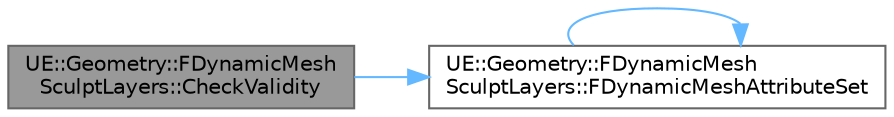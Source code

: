 digraph "UE::Geometry::FDynamicMeshSculptLayers::CheckValidity"
{
 // INTERACTIVE_SVG=YES
 // LATEX_PDF_SIZE
  bgcolor="transparent";
  edge [fontname=Helvetica,fontsize=10,labelfontname=Helvetica,labelfontsize=10];
  node [fontname=Helvetica,fontsize=10,shape=box,height=0.2,width=0.4];
  rankdir="LR";
  Node1 [id="Node000001",label="UE::Geometry::FDynamicMesh\lSculptLayers::CheckValidity",height=0.2,width=0.4,color="gray40", fillcolor="grey60", style="filled", fontcolor="black",tooltip=" "];
  Node1 -> Node2 [id="edge1_Node000001_Node000002",color="steelblue1",style="solid",tooltip=" "];
  Node2 [id="Node000002",label="UE::Geometry::FDynamicMesh\lSculptLayers::FDynamicMeshAttributeSet",height=0.2,width=0.4,color="grey40", fillcolor="white", style="filled",URL="$d0/ddf/classUE_1_1Geometry_1_1FDynamicMeshSculptLayers.html#a08bc1ab8408ba1bb4dd22fd035616bc6",tooltip=" "];
  Node2 -> Node2 [id="edge2_Node000002_Node000002",color="steelblue1",style="solid",tooltip=" "];
}
